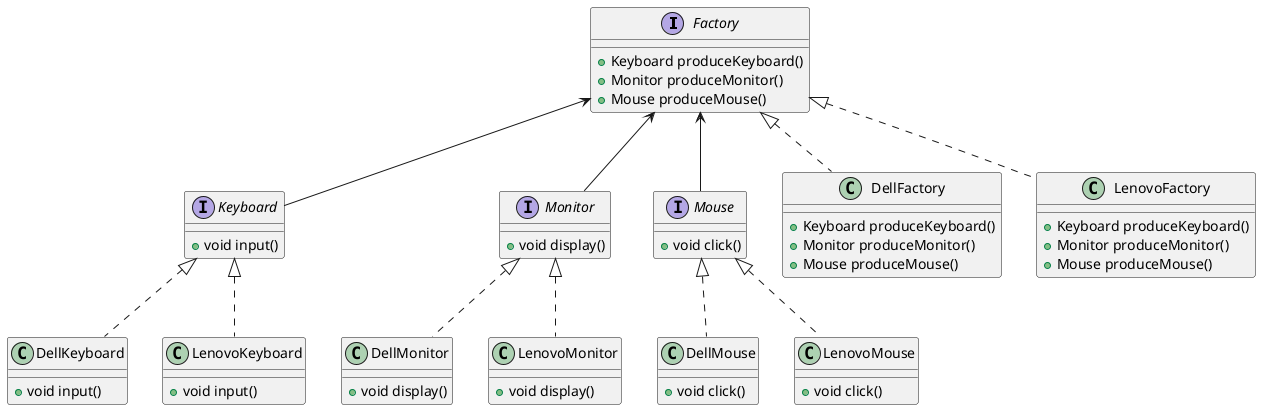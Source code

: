 @startuml

Factory <-- Keyboard
Factory <-- Monitor
Factory <-- Mouse

interface Keyboard {
  +void input()
}

class DellKeyboard implements Keyboard {
  +void input()
}

class LenovoKeyboard implements Keyboard {
  +void input()
}

interface Monitor {
  +void display()
}

class DellMonitor implements Monitor {
  +void display()
}

class LenovoMonitor implements Monitor {
  +void display()
}

interface Mouse {
  +void click()
}

class DellMouse implements Mouse {
  +void click()
}

class LenovoMouse implements Mouse {
  +void click()
}

interface Factory {
  +Keyboard produceKeyboard()
  +Monitor produceMonitor()
  +Mouse produceMouse()
}

class DellFactory implements Factory {
  +Keyboard produceKeyboard()
  +Monitor produceMonitor()
  +Mouse produceMouse()
}

class LenovoFactory implements Factory {
  +Keyboard produceKeyboard()
  +Monitor produceMonitor()
  +Mouse produceMouse()
}
@enduml